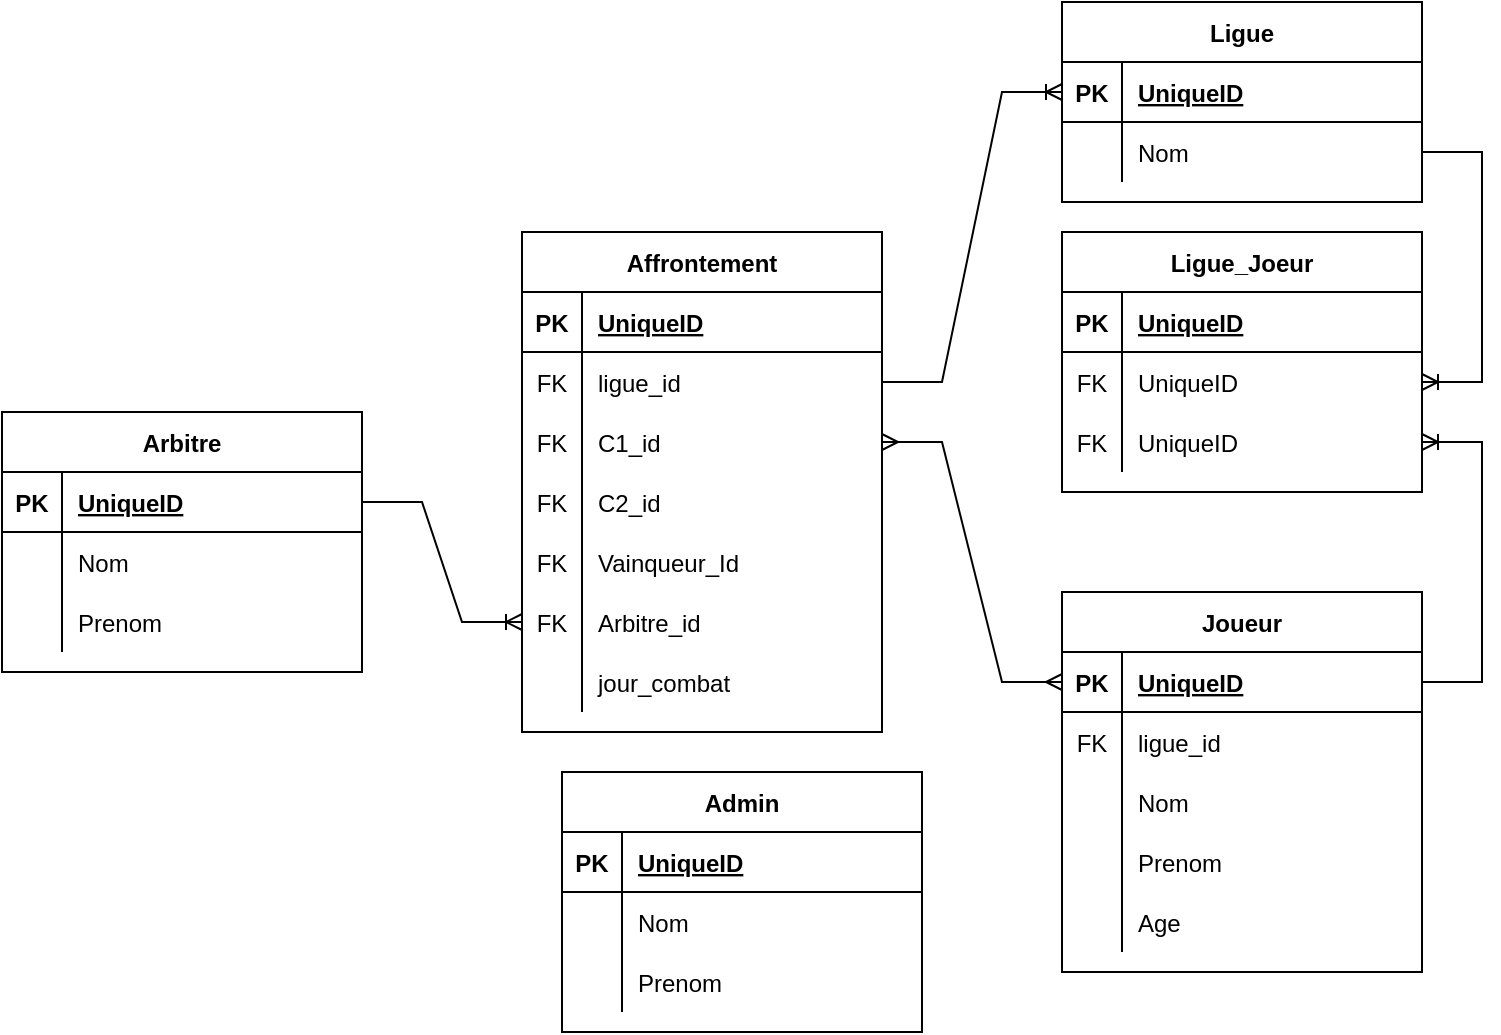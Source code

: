 <mxfile version="15.5.5" type="device"><diagram id="R2lEEEUBdFMjLlhIrx00" name="Page-1"><mxGraphModel dx="1483" dy="1814" grid="1" gridSize="10" guides="1" tooltips="1" connect="1" arrows="1" fold="1" page="1" pageScale="1" pageWidth="850" pageHeight="1100" math="0" shadow="0" extFonts="Permanent Marker^https://fonts.googleapis.com/css?family=Permanent+Marker"><root><mxCell id="0"/><mxCell id="1" parent="0"/><mxCell id="4Ku8pDSjTrNUl_6eFyk2-5" value="Affrontement" style="shape=table;startSize=30;container=1;collapsible=1;childLayout=tableLayout;fixedRows=1;rowLines=0;fontStyle=1;align=center;resizeLast=1;" vertex="1" parent="1"><mxGeometry x="260" y="30" width="180" height="250" as="geometry"/></mxCell><mxCell id="4Ku8pDSjTrNUl_6eFyk2-6" value="" style="shape=partialRectangle;collapsible=0;dropTarget=0;pointerEvents=0;fillColor=none;top=0;left=0;bottom=1;right=0;points=[[0,0.5],[1,0.5]];portConstraint=eastwest;" vertex="1" parent="4Ku8pDSjTrNUl_6eFyk2-5"><mxGeometry y="30" width="180" height="30" as="geometry"/></mxCell><mxCell id="4Ku8pDSjTrNUl_6eFyk2-7" value="PK" style="shape=partialRectangle;connectable=0;fillColor=none;top=0;left=0;bottom=0;right=0;fontStyle=1;overflow=hidden;" vertex="1" parent="4Ku8pDSjTrNUl_6eFyk2-6"><mxGeometry width="30" height="30" as="geometry"><mxRectangle width="30" height="30" as="alternateBounds"/></mxGeometry></mxCell><mxCell id="4Ku8pDSjTrNUl_6eFyk2-8" value="UniqueID" style="shape=partialRectangle;connectable=0;fillColor=none;top=0;left=0;bottom=0;right=0;align=left;spacingLeft=6;fontStyle=5;overflow=hidden;" vertex="1" parent="4Ku8pDSjTrNUl_6eFyk2-6"><mxGeometry x="30" width="150" height="30" as="geometry"><mxRectangle width="150" height="30" as="alternateBounds"/></mxGeometry></mxCell><mxCell id="4Ku8pDSjTrNUl_6eFyk2-172" value="" style="shape=partialRectangle;collapsible=0;dropTarget=0;pointerEvents=0;fillColor=none;top=0;left=0;bottom=0;right=0;points=[[0,0.5],[1,0.5]];portConstraint=eastwest;" vertex="1" parent="4Ku8pDSjTrNUl_6eFyk2-5"><mxGeometry y="60" width="180" height="30" as="geometry"/></mxCell><mxCell id="4Ku8pDSjTrNUl_6eFyk2-173" value="FK" style="shape=partialRectangle;connectable=0;fillColor=none;top=0;left=0;bottom=0;right=0;fontStyle=0;overflow=hidden;" vertex="1" parent="4Ku8pDSjTrNUl_6eFyk2-172"><mxGeometry width="30" height="30" as="geometry"><mxRectangle width="30" height="30" as="alternateBounds"/></mxGeometry></mxCell><mxCell id="4Ku8pDSjTrNUl_6eFyk2-174" value="ligue_id" style="shape=partialRectangle;connectable=0;fillColor=none;top=0;left=0;bottom=0;right=0;align=left;spacingLeft=6;fontStyle=0;overflow=hidden;" vertex="1" parent="4Ku8pDSjTrNUl_6eFyk2-172"><mxGeometry x="30" width="150" height="30" as="geometry"><mxRectangle width="150" height="30" as="alternateBounds"/></mxGeometry></mxCell><mxCell id="4Ku8pDSjTrNUl_6eFyk2-98" value="" style="shape=partialRectangle;collapsible=0;dropTarget=0;pointerEvents=0;fillColor=none;top=0;left=0;bottom=0;right=0;points=[[0,0.5],[1,0.5]];portConstraint=eastwest;" vertex="1" parent="4Ku8pDSjTrNUl_6eFyk2-5"><mxGeometry y="90" width="180" height="30" as="geometry"/></mxCell><mxCell id="4Ku8pDSjTrNUl_6eFyk2-99" value="FK" style="shape=partialRectangle;connectable=0;fillColor=none;top=0;left=0;bottom=0;right=0;fontStyle=0;overflow=hidden;" vertex="1" parent="4Ku8pDSjTrNUl_6eFyk2-98"><mxGeometry width="30" height="30" as="geometry"><mxRectangle width="30" height="30" as="alternateBounds"/></mxGeometry></mxCell><mxCell id="4Ku8pDSjTrNUl_6eFyk2-100" value="C1_id" style="shape=partialRectangle;connectable=0;fillColor=none;top=0;left=0;bottom=0;right=0;align=left;spacingLeft=6;fontStyle=0;overflow=hidden;" vertex="1" parent="4Ku8pDSjTrNUl_6eFyk2-98"><mxGeometry x="30" width="150" height="30" as="geometry"><mxRectangle width="150" height="30" as="alternateBounds"/></mxGeometry></mxCell><mxCell id="4Ku8pDSjTrNUl_6eFyk2-138" value="" style="shape=partialRectangle;collapsible=0;dropTarget=0;pointerEvents=0;fillColor=none;top=0;left=0;bottom=0;right=0;points=[[0,0.5],[1,0.5]];portConstraint=eastwest;" vertex="1" parent="4Ku8pDSjTrNUl_6eFyk2-5"><mxGeometry y="120" width="180" height="30" as="geometry"/></mxCell><mxCell id="4Ku8pDSjTrNUl_6eFyk2-139" value="FK" style="shape=partialRectangle;connectable=0;fillColor=none;top=0;left=0;bottom=0;right=0;fontStyle=0;overflow=hidden;" vertex="1" parent="4Ku8pDSjTrNUl_6eFyk2-138"><mxGeometry width="30" height="30" as="geometry"><mxRectangle width="30" height="30" as="alternateBounds"/></mxGeometry></mxCell><mxCell id="4Ku8pDSjTrNUl_6eFyk2-140" value="C2_id" style="shape=partialRectangle;connectable=0;fillColor=none;top=0;left=0;bottom=0;right=0;align=left;spacingLeft=6;fontStyle=0;overflow=hidden;" vertex="1" parent="4Ku8pDSjTrNUl_6eFyk2-138"><mxGeometry x="30" width="150" height="30" as="geometry"><mxRectangle width="150" height="30" as="alternateBounds"/></mxGeometry></mxCell><mxCell id="4Ku8pDSjTrNUl_6eFyk2-169" value="" style="shape=partialRectangle;collapsible=0;dropTarget=0;pointerEvents=0;fillColor=none;top=0;left=0;bottom=0;right=0;points=[[0,0.5],[1,0.5]];portConstraint=eastwest;" vertex="1" parent="4Ku8pDSjTrNUl_6eFyk2-5"><mxGeometry y="150" width="180" height="30" as="geometry"/></mxCell><mxCell id="4Ku8pDSjTrNUl_6eFyk2-170" value="FK" style="shape=partialRectangle;connectable=0;fillColor=none;top=0;left=0;bottom=0;right=0;fontStyle=0;overflow=hidden;" vertex="1" parent="4Ku8pDSjTrNUl_6eFyk2-169"><mxGeometry width="30" height="30" as="geometry"><mxRectangle width="30" height="30" as="alternateBounds"/></mxGeometry></mxCell><mxCell id="4Ku8pDSjTrNUl_6eFyk2-171" value="Vainqueur_Id" style="shape=partialRectangle;connectable=0;fillColor=none;top=0;left=0;bottom=0;right=0;align=left;spacingLeft=6;fontStyle=0;overflow=hidden;" vertex="1" parent="4Ku8pDSjTrNUl_6eFyk2-169"><mxGeometry x="30" width="150" height="30" as="geometry"><mxRectangle width="150" height="30" as="alternateBounds"/></mxGeometry></mxCell><mxCell id="4Ku8pDSjTrNUl_6eFyk2-105" value="" style="shape=partialRectangle;collapsible=0;dropTarget=0;pointerEvents=0;fillColor=none;top=0;left=0;bottom=0;right=0;points=[[0,0.5],[1,0.5]];portConstraint=eastwest;" vertex="1" parent="4Ku8pDSjTrNUl_6eFyk2-5"><mxGeometry y="180" width="180" height="30" as="geometry"/></mxCell><mxCell id="4Ku8pDSjTrNUl_6eFyk2-106" value="FK" style="shape=partialRectangle;connectable=0;fillColor=none;top=0;left=0;bottom=0;right=0;fontStyle=0;overflow=hidden;" vertex="1" parent="4Ku8pDSjTrNUl_6eFyk2-105"><mxGeometry width="30" height="30" as="geometry"><mxRectangle width="30" height="30" as="alternateBounds"/></mxGeometry></mxCell><mxCell id="4Ku8pDSjTrNUl_6eFyk2-107" value="Arbitre_id" style="shape=partialRectangle;connectable=0;fillColor=none;top=0;left=0;bottom=0;right=0;align=left;spacingLeft=6;fontStyle=0;overflow=hidden;" vertex="1" parent="4Ku8pDSjTrNUl_6eFyk2-105"><mxGeometry x="30" width="150" height="30" as="geometry"><mxRectangle width="150" height="30" as="alternateBounds"/></mxGeometry></mxCell><mxCell id="4Ku8pDSjTrNUl_6eFyk2-9" value="" style="shape=partialRectangle;collapsible=0;dropTarget=0;pointerEvents=0;fillColor=none;top=0;left=0;bottom=0;right=0;points=[[0,0.5],[1,0.5]];portConstraint=eastwest;" vertex="1" parent="4Ku8pDSjTrNUl_6eFyk2-5"><mxGeometry y="210" width="180" height="30" as="geometry"/></mxCell><mxCell id="4Ku8pDSjTrNUl_6eFyk2-10" value="" style="shape=partialRectangle;connectable=0;fillColor=none;top=0;left=0;bottom=0;right=0;editable=1;overflow=hidden;" vertex="1" parent="4Ku8pDSjTrNUl_6eFyk2-9"><mxGeometry width="30" height="30" as="geometry"><mxRectangle width="30" height="30" as="alternateBounds"/></mxGeometry></mxCell><mxCell id="4Ku8pDSjTrNUl_6eFyk2-11" value="jour_combat" style="shape=partialRectangle;connectable=0;fillColor=none;top=0;left=0;bottom=0;right=0;align=left;spacingLeft=6;overflow=hidden;" vertex="1" parent="4Ku8pDSjTrNUl_6eFyk2-9"><mxGeometry x="30" width="150" height="30" as="geometry"><mxRectangle width="150" height="30" as="alternateBounds"/></mxGeometry></mxCell><mxCell id="4Ku8pDSjTrNUl_6eFyk2-18" value="Joueur" style="shape=table;startSize=30;container=1;collapsible=1;childLayout=tableLayout;fixedRows=1;rowLines=0;fontStyle=1;align=center;resizeLast=1;" vertex="1" parent="1"><mxGeometry x="530" y="210" width="180" height="190" as="geometry"/></mxCell><mxCell id="4Ku8pDSjTrNUl_6eFyk2-19" value="" style="shape=partialRectangle;collapsible=0;dropTarget=0;pointerEvents=0;fillColor=none;top=0;left=0;bottom=1;right=0;points=[[0,0.5],[1,0.5]];portConstraint=eastwest;" vertex="1" parent="4Ku8pDSjTrNUl_6eFyk2-18"><mxGeometry y="30" width="180" height="30" as="geometry"/></mxCell><mxCell id="4Ku8pDSjTrNUl_6eFyk2-20" value="PK" style="shape=partialRectangle;connectable=0;fillColor=none;top=0;left=0;bottom=0;right=0;fontStyle=1;overflow=hidden;" vertex="1" parent="4Ku8pDSjTrNUl_6eFyk2-19"><mxGeometry width="30" height="30" as="geometry"><mxRectangle width="30" height="30" as="alternateBounds"/></mxGeometry></mxCell><mxCell id="4Ku8pDSjTrNUl_6eFyk2-21" value="UniqueID" style="shape=partialRectangle;connectable=0;fillColor=none;top=0;left=0;bottom=0;right=0;align=left;spacingLeft=6;fontStyle=5;overflow=hidden;" vertex="1" parent="4Ku8pDSjTrNUl_6eFyk2-19"><mxGeometry x="30" width="150" height="30" as="geometry"><mxRectangle width="150" height="30" as="alternateBounds"/></mxGeometry></mxCell><mxCell id="4Ku8pDSjTrNUl_6eFyk2-144" value="" style="shape=partialRectangle;collapsible=0;dropTarget=0;pointerEvents=0;fillColor=none;top=0;left=0;bottom=0;right=0;points=[[0,0.5],[1,0.5]];portConstraint=eastwest;" vertex="1" parent="4Ku8pDSjTrNUl_6eFyk2-18"><mxGeometry y="60" width="180" height="30" as="geometry"/></mxCell><mxCell id="4Ku8pDSjTrNUl_6eFyk2-145" value="FK" style="shape=partialRectangle;connectable=0;fillColor=none;top=0;left=0;bottom=0;right=0;fontStyle=0;overflow=hidden;" vertex="1" parent="4Ku8pDSjTrNUl_6eFyk2-144"><mxGeometry width="30" height="30" as="geometry"><mxRectangle width="30" height="30" as="alternateBounds"/></mxGeometry></mxCell><mxCell id="4Ku8pDSjTrNUl_6eFyk2-146" value="ligue_id" style="shape=partialRectangle;connectable=0;fillColor=none;top=0;left=0;bottom=0;right=0;align=left;spacingLeft=6;fontStyle=0;overflow=hidden;" vertex="1" parent="4Ku8pDSjTrNUl_6eFyk2-144"><mxGeometry x="30" width="150" height="30" as="geometry"><mxRectangle width="150" height="30" as="alternateBounds"/></mxGeometry></mxCell><mxCell id="4Ku8pDSjTrNUl_6eFyk2-22" value="" style="shape=partialRectangle;collapsible=0;dropTarget=0;pointerEvents=0;fillColor=none;top=0;left=0;bottom=0;right=0;points=[[0,0.5],[1,0.5]];portConstraint=eastwest;" vertex="1" parent="4Ku8pDSjTrNUl_6eFyk2-18"><mxGeometry y="90" width="180" height="30" as="geometry"/></mxCell><mxCell id="4Ku8pDSjTrNUl_6eFyk2-23" value="" style="shape=partialRectangle;connectable=0;fillColor=none;top=0;left=0;bottom=0;right=0;editable=1;overflow=hidden;" vertex="1" parent="4Ku8pDSjTrNUl_6eFyk2-22"><mxGeometry width="30" height="30" as="geometry"><mxRectangle width="30" height="30" as="alternateBounds"/></mxGeometry></mxCell><mxCell id="4Ku8pDSjTrNUl_6eFyk2-24" value="Nom" style="shape=partialRectangle;connectable=0;fillColor=none;top=0;left=0;bottom=0;right=0;align=left;spacingLeft=6;overflow=hidden;" vertex="1" parent="4Ku8pDSjTrNUl_6eFyk2-22"><mxGeometry x="30" width="150" height="30" as="geometry"><mxRectangle width="150" height="30" as="alternateBounds"/></mxGeometry></mxCell><mxCell id="4Ku8pDSjTrNUl_6eFyk2-25" value="" style="shape=partialRectangle;collapsible=0;dropTarget=0;pointerEvents=0;fillColor=none;top=0;left=0;bottom=0;right=0;points=[[0,0.5],[1,0.5]];portConstraint=eastwest;" vertex="1" parent="4Ku8pDSjTrNUl_6eFyk2-18"><mxGeometry y="120" width="180" height="30" as="geometry"/></mxCell><mxCell id="4Ku8pDSjTrNUl_6eFyk2-26" value="" style="shape=partialRectangle;connectable=0;fillColor=none;top=0;left=0;bottom=0;right=0;editable=1;overflow=hidden;" vertex="1" parent="4Ku8pDSjTrNUl_6eFyk2-25"><mxGeometry width="30" height="30" as="geometry"><mxRectangle width="30" height="30" as="alternateBounds"/></mxGeometry></mxCell><mxCell id="4Ku8pDSjTrNUl_6eFyk2-27" value="Prenom" style="shape=partialRectangle;connectable=0;fillColor=none;top=0;left=0;bottom=0;right=0;align=left;spacingLeft=6;overflow=hidden;" vertex="1" parent="4Ku8pDSjTrNUl_6eFyk2-25"><mxGeometry x="30" width="150" height="30" as="geometry"><mxRectangle width="150" height="30" as="alternateBounds"/></mxGeometry></mxCell><mxCell id="4Ku8pDSjTrNUl_6eFyk2-28" value="" style="shape=partialRectangle;collapsible=0;dropTarget=0;pointerEvents=0;fillColor=none;top=0;left=0;bottom=0;right=0;points=[[0,0.5],[1,0.5]];portConstraint=eastwest;" vertex="1" parent="4Ku8pDSjTrNUl_6eFyk2-18"><mxGeometry y="150" width="180" height="30" as="geometry"/></mxCell><mxCell id="4Ku8pDSjTrNUl_6eFyk2-29" value="" style="shape=partialRectangle;connectable=0;fillColor=none;top=0;left=0;bottom=0;right=0;editable=1;overflow=hidden;" vertex="1" parent="4Ku8pDSjTrNUl_6eFyk2-28"><mxGeometry width="30" height="30" as="geometry"><mxRectangle width="30" height="30" as="alternateBounds"/></mxGeometry></mxCell><mxCell id="4Ku8pDSjTrNUl_6eFyk2-30" value="Age" style="shape=partialRectangle;connectable=0;fillColor=none;top=0;left=0;bottom=0;right=0;align=left;spacingLeft=6;overflow=hidden;" vertex="1" parent="4Ku8pDSjTrNUl_6eFyk2-28"><mxGeometry x="30" width="150" height="30" as="geometry"><mxRectangle width="150" height="30" as="alternateBounds"/></mxGeometry></mxCell><mxCell id="4Ku8pDSjTrNUl_6eFyk2-44" value="Admin" style="shape=table;startSize=30;container=1;collapsible=1;childLayout=tableLayout;fixedRows=1;rowLines=0;fontStyle=1;align=center;resizeLast=1;" vertex="1" parent="1"><mxGeometry x="280" y="300" width="180" height="130" as="geometry"/></mxCell><mxCell id="4Ku8pDSjTrNUl_6eFyk2-45" value="" style="shape=partialRectangle;collapsible=0;dropTarget=0;pointerEvents=0;fillColor=none;top=0;left=0;bottom=1;right=0;points=[[0,0.5],[1,0.5]];portConstraint=eastwest;" vertex="1" parent="4Ku8pDSjTrNUl_6eFyk2-44"><mxGeometry y="30" width="180" height="30" as="geometry"/></mxCell><mxCell id="4Ku8pDSjTrNUl_6eFyk2-46" value="PK" style="shape=partialRectangle;connectable=0;fillColor=none;top=0;left=0;bottom=0;right=0;fontStyle=1;overflow=hidden;" vertex="1" parent="4Ku8pDSjTrNUl_6eFyk2-45"><mxGeometry width="30" height="30" as="geometry"><mxRectangle width="30" height="30" as="alternateBounds"/></mxGeometry></mxCell><mxCell id="4Ku8pDSjTrNUl_6eFyk2-47" value="UniqueID" style="shape=partialRectangle;connectable=0;fillColor=none;top=0;left=0;bottom=0;right=0;align=left;spacingLeft=6;fontStyle=5;overflow=hidden;" vertex="1" parent="4Ku8pDSjTrNUl_6eFyk2-45"><mxGeometry x="30" width="150" height="30" as="geometry"><mxRectangle width="150" height="30" as="alternateBounds"/></mxGeometry></mxCell><mxCell id="4Ku8pDSjTrNUl_6eFyk2-48" value="" style="shape=partialRectangle;collapsible=0;dropTarget=0;pointerEvents=0;fillColor=none;top=0;left=0;bottom=0;right=0;points=[[0,0.5],[1,0.5]];portConstraint=eastwest;" vertex="1" parent="4Ku8pDSjTrNUl_6eFyk2-44"><mxGeometry y="60" width="180" height="30" as="geometry"/></mxCell><mxCell id="4Ku8pDSjTrNUl_6eFyk2-49" value="" style="shape=partialRectangle;connectable=0;fillColor=none;top=0;left=0;bottom=0;right=0;editable=1;overflow=hidden;" vertex="1" parent="4Ku8pDSjTrNUl_6eFyk2-48"><mxGeometry width="30" height="30" as="geometry"><mxRectangle width="30" height="30" as="alternateBounds"/></mxGeometry></mxCell><mxCell id="4Ku8pDSjTrNUl_6eFyk2-50" value="Nom" style="shape=partialRectangle;connectable=0;fillColor=none;top=0;left=0;bottom=0;right=0;align=left;spacingLeft=6;overflow=hidden;" vertex="1" parent="4Ku8pDSjTrNUl_6eFyk2-48"><mxGeometry x="30" width="150" height="30" as="geometry"><mxRectangle width="150" height="30" as="alternateBounds"/></mxGeometry></mxCell><mxCell id="4Ku8pDSjTrNUl_6eFyk2-51" value="" style="shape=partialRectangle;collapsible=0;dropTarget=0;pointerEvents=0;fillColor=none;top=0;left=0;bottom=0;right=0;points=[[0,0.5],[1,0.5]];portConstraint=eastwest;" vertex="1" parent="4Ku8pDSjTrNUl_6eFyk2-44"><mxGeometry y="90" width="180" height="30" as="geometry"/></mxCell><mxCell id="4Ku8pDSjTrNUl_6eFyk2-52" value="" style="shape=partialRectangle;connectable=0;fillColor=none;top=0;left=0;bottom=0;right=0;editable=1;overflow=hidden;" vertex="1" parent="4Ku8pDSjTrNUl_6eFyk2-51"><mxGeometry width="30" height="30" as="geometry"><mxRectangle width="30" height="30" as="alternateBounds"/></mxGeometry></mxCell><mxCell id="4Ku8pDSjTrNUl_6eFyk2-53" value="Prenom" style="shape=partialRectangle;connectable=0;fillColor=none;top=0;left=0;bottom=0;right=0;align=left;spacingLeft=6;overflow=hidden;" vertex="1" parent="4Ku8pDSjTrNUl_6eFyk2-51"><mxGeometry x="30" width="150" height="30" as="geometry"><mxRectangle width="150" height="30" as="alternateBounds"/></mxGeometry></mxCell><mxCell id="4Ku8pDSjTrNUl_6eFyk2-70" value="Ligue" style="shape=table;startSize=30;container=1;collapsible=1;childLayout=tableLayout;fixedRows=1;rowLines=0;fontStyle=1;align=center;resizeLast=1;" vertex="1" parent="1"><mxGeometry x="530" y="-85" width="180" height="100" as="geometry"/></mxCell><mxCell id="4Ku8pDSjTrNUl_6eFyk2-71" value="" style="shape=partialRectangle;collapsible=0;dropTarget=0;pointerEvents=0;fillColor=none;top=0;left=0;bottom=1;right=0;points=[[0,0.5],[1,0.5]];portConstraint=eastwest;" vertex="1" parent="4Ku8pDSjTrNUl_6eFyk2-70"><mxGeometry y="30" width="180" height="30" as="geometry"/></mxCell><mxCell id="4Ku8pDSjTrNUl_6eFyk2-72" value="PK" style="shape=partialRectangle;connectable=0;fillColor=none;top=0;left=0;bottom=0;right=0;fontStyle=1;overflow=hidden;" vertex="1" parent="4Ku8pDSjTrNUl_6eFyk2-71"><mxGeometry width="30" height="30" as="geometry"><mxRectangle width="30" height="30" as="alternateBounds"/></mxGeometry></mxCell><mxCell id="4Ku8pDSjTrNUl_6eFyk2-73" value="UniqueID" style="shape=partialRectangle;connectable=0;fillColor=none;top=0;left=0;bottom=0;right=0;align=left;spacingLeft=6;fontStyle=5;overflow=hidden;" vertex="1" parent="4Ku8pDSjTrNUl_6eFyk2-71"><mxGeometry x="30" width="150" height="30" as="geometry"><mxRectangle width="150" height="30" as="alternateBounds"/></mxGeometry></mxCell><mxCell id="4Ku8pDSjTrNUl_6eFyk2-74" value="" style="shape=partialRectangle;collapsible=0;dropTarget=0;pointerEvents=0;fillColor=none;top=0;left=0;bottom=0;right=0;points=[[0,0.5],[1,0.5]];portConstraint=eastwest;" vertex="1" parent="4Ku8pDSjTrNUl_6eFyk2-70"><mxGeometry y="60" width="180" height="30" as="geometry"/></mxCell><mxCell id="4Ku8pDSjTrNUl_6eFyk2-75" value="" style="shape=partialRectangle;connectable=0;fillColor=none;top=0;left=0;bottom=0;right=0;editable=1;overflow=hidden;" vertex="1" parent="4Ku8pDSjTrNUl_6eFyk2-74"><mxGeometry width="30" height="30" as="geometry"><mxRectangle width="30" height="30" as="alternateBounds"/></mxGeometry></mxCell><mxCell id="4Ku8pDSjTrNUl_6eFyk2-76" value="Nom" style="shape=partialRectangle;connectable=0;fillColor=none;top=0;left=0;bottom=0;right=0;align=left;spacingLeft=6;overflow=hidden;" vertex="1" parent="4Ku8pDSjTrNUl_6eFyk2-74"><mxGeometry x="30" width="150" height="30" as="geometry"><mxRectangle width="150" height="30" as="alternateBounds"/></mxGeometry></mxCell><mxCell id="4Ku8pDSjTrNUl_6eFyk2-121" value="Arbitre" style="shape=table;startSize=30;container=1;collapsible=1;childLayout=tableLayout;fixedRows=1;rowLines=0;fontStyle=1;align=center;resizeLast=1;" vertex="1" parent="1"><mxGeometry y="120" width="180" height="130" as="geometry"/></mxCell><mxCell id="4Ku8pDSjTrNUl_6eFyk2-122" value="" style="shape=partialRectangle;collapsible=0;dropTarget=0;pointerEvents=0;fillColor=none;top=0;left=0;bottom=1;right=0;points=[[0,0.5],[1,0.5]];portConstraint=eastwest;" vertex="1" parent="4Ku8pDSjTrNUl_6eFyk2-121"><mxGeometry y="30" width="180" height="30" as="geometry"/></mxCell><mxCell id="4Ku8pDSjTrNUl_6eFyk2-123" value="PK" style="shape=partialRectangle;connectable=0;fillColor=none;top=0;left=0;bottom=0;right=0;fontStyle=1;overflow=hidden;" vertex="1" parent="4Ku8pDSjTrNUl_6eFyk2-122"><mxGeometry width="30" height="30" as="geometry"><mxRectangle width="30" height="30" as="alternateBounds"/></mxGeometry></mxCell><mxCell id="4Ku8pDSjTrNUl_6eFyk2-124" value="UniqueID" style="shape=partialRectangle;connectable=0;fillColor=none;top=0;left=0;bottom=0;right=0;align=left;spacingLeft=6;fontStyle=5;overflow=hidden;" vertex="1" parent="4Ku8pDSjTrNUl_6eFyk2-122"><mxGeometry x="30" width="150" height="30" as="geometry"><mxRectangle width="150" height="30" as="alternateBounds"/></mxGeometry></mxCell><mxCell id="4Ku8pDSjTrNUl_6eFyk2-125" value="" style="shape=partialRectangle;collapsible=0;dropTarget=0;pointerEvents=0;fillColor=none;top=0;left=0;bottom=0;right=0;points=[[0,0.5],[1,0.5]];portConstraint=eastwest;" vertex="1" parent="4Ku8pDSjTrNUl_6eFyk2-121"><mxGeometry y="60" width="180" height="30" as="geometry"/></mxCell><mxCell id="4Ku8pDSjTrNUl_6eFyk2-126" value="" style="shape=partialRectangle;connectable=0;fillColor=none;top=0;left=0;bottom=0;right=0;editable=1;overflow=hidden;" vertex="1" parent="4Ku8pDSjTrNUl_6eFyk2-125"><mxGeometry width="30" height="30" as="geometry"><mxRectangle width="30" height="30" as="alternateBounds"/></mxGeometry></mxCell><mxCell id="4Ku8pDSjTrNUl_6eFyk2-127" value="Nom" style="shape=partialRectangle;connectable=0;fillColor=none;top=0;left=0;bottom=0;right=0;align=left;spacingLeft=6;overflow=hidden;" vertex="1" parent="4Ku8pDSjTrNUl_6eFyk2-125"><mxGeometry x="30" width="150" height="30" as="geometry"><mxRectangle width="150" height="30" as="alternateBounds"/></mxGeometry></mxCell><mxCell id="4Ku8pDSjTrNUl_6eFyk2-128" value="" style="shape=partialRectangle;collapsible=0;dropTarget=0;pointerEvents=0;fillColor=none;top=0;left=0;bottom=0;right=0;points=[[0,0.5],[1,0.5]];portConstraint=eastwest;" vertex="1" parent="4Ku8pDSjTrNUl_6eFyk2-121"><mxGeometry y="90" width="180" height="30" as="geometry"/></mxCell><mxCell id="4Ku8pDSjTrNUl_6eFyk2-129" value="" style="shape=partialRectangle;connectable=0;fillColor=none;top=0;left=0;bottom=0;right=0;editable=1;overflow=hidden;" vertex="1" parent="4Ku8pDSjTrNUl_6eFyk2-128"><mxGeometry width="30" height="30" as="geometry"><mxRectangle width="30" height="30" as="alternateBounds"/></mxGeometry></mxCell><mxCell id="4Ku8pDSjTrNUl_6eFyk2-130" value="Prenom" style="shape=partialRectangle;connectable=0;fillColor=none;top=0;left=0;bottom=0;right=0;align=left;spacingLeft=6;overflow=hidden;" vertex="1" parent="4Ku8pDSjTrNUl_6eFyk2-128"><mxGeometry x="30" width="150" height="30" as="geometry"><mxRectangle width="150" height="30" as="alternateBounds"/></mxGeometry></mxCell><mxCell id="4Ku8pDSjTrNUl_6eFyk2-143" value="" style="edgeStyle=entityRelationEdgeStyle;fontSize=12;html=1;endArrow=ERmany;startArrow=ERmany;rounded=0;entryX=1;entryY=0.5;entryDx=0;entryDy=0;exitX=0;exitY=0.5;exitDx=0;exitDy=0;" edge="1" parent="1" source="4Ku8pDSjTrNUl_6eFyk2-19" target="4Ku8pDSjTrNUl_6eFyk2-98"><mxGeometry width="100" height="100" relative="1" as="geometry"><mxPoint x="430" y="140" as="sourcePoint"/><mxPoint x="530" y="40" as="targetPoint"/></mxGeometry></mxCell><mxCell id="4Ku8pDSjTrNUl_6eFyk2-148" value="" style="edgeStyle=entityRelationEdgeStyle;fontSize=12;html=1;endArrow=ERoneToMany;exitX=1;exitY=0.5;exitDx=0;exitDy=0;entryX=0;entryY=0.5;entryDx=0;entryDy=0;rounded=0;jumpStyle=gap;" edge="1" parent="1" source="4Ku8pDSjTrNUl_6eFyk2-122" target="4Ku8pDSjTrNUl_6eFyk2-105"><mxGeometry width="100" height="100" relative="1" as="geometry"><mxPoint x="430" y="140" as="sourcePoint"/><mxPoint x="530" y="40" as="targetPoint"/></mxGeometry></mxCell><mxCell id="4Ku8pDSjTrNUl_6eFyk2-151" value="Ligue_Joeur" style="shape=table;startSize=30;container=1;collapsible=1;childLayout=tableLayout;fixedRows=1;rowLines=0;fontStyle=1;align=center;resizeLast=1;" vertex="1" parent="1"><mxGeometry x="530" y="30" width="180" height="130" as="geometry"/></mxCell><mxCell id="4Ku8pDSjTrNUl_6eFyk2-152" value="" style="shape=partialRectangle;collapsible=0;dropTarget=0;pointerEvents=0;fillColor=none;top=0;left=0;bottom=1;right=0;points=[[0,0.5],[1,0.5]];portConstraint=eastwest;" vertex="1" parent="4Ku8pDSjTrNUl_6eFyk2-151"><mxGeometry y="30" width="180" height="30" as="geometry"/></mxCell><mxCell id="4Ku8pDSjTrNUl_6eFyk2-153" value="PK" style="shape=partialRectangle;connectable=0;fillColor=none;top=0;left=0;bottom=0;right=0;fontStyle=1;overflow=hidden;" vertex="1" parent="4Ku8pDSjTrNUl_6eFyk2-152"><mxGeometry width="30" height="30" as="geometry"><mxRectangle width="30" height="30" as="alternateBounds"/></mxGeometry></mxCell><mxCell id="4Ku8pDSjTrNUl_6eFyk2-154" value="UniqueID" style="shape=partialRectangle;connectable=0;fillColor=none;top=0;left=0;bottom=0;right=0;align=left;spacingLeft=6;fontStyle=5;overflow=hidden;" vertex="1" parent="4Ku8pDSjTrNUl_6eFyk2-152"><mxGeometry x="30" width="150" height="30" as="geometry"><mxRectangle width="150" height="30" as="alternateBounds"/></mxGeometry></mxCell><mxCell id="4Ku8pDSjTrNUl_6eFyk2-158" value="" style="shape=partialRectangle;collapsible=0;dropTarget=0;pointerEvents=0;fillColor=none;top=0;left=0;bottom=0;right=0;points=[[0,0.5],[1,0.5]];portConstraint=eastwest;" vertex="1" parent="4Ku8pDSjTrNUl_6eFyk2-151"><mxGeometry y="60" width="180" height="30" as="geometry"/></mxCell><mxCell id="4Ku8pDSjTrNUl_6eFyk2-159" value="FK" style="shape=partialRectangle;connectable=0;fillColor=none;top=0;left=0;bottom=0;right=0;fontStyle=0;overflow=hidden;" vertex="1" parent="4Ku8pDSjTrNUl_6eFyk2-158"><mxGeometry width="30" height="30" as="geometry"><mxRectangle width="30" height="30" as="alternateBounds"/></mxGeometry></mxCell><mxCell id="4Ku8pDSjTrNUl_6eFyk2-160" value="UniqueID" style="shape=partialRectangle;connectable=0;fillColor=none;top=0;left=0;bottom=0;right=0;align=left;spacingLeft=6;fontStyle=0;overflow=hidden;" vertex="1" parent="4Ku8pDSjTrNUl_6eFyk2-158"><mxGeometry x="30" width="150" height="30" as="geometry"><mxRectangle width="150" height="30" as="alternateBounds"/></mxGeometry></mxCell><mxCell id="4Ku8pDSjTrNUl_6eFyk2-161" value="" style="shape=partialRectangle;collapsible=0;dropTarget=0;pointerEvents=0;fillColor=none;top=0;left=0;bottom=0;right=0;points=[[0,0.5],[1,0.5]];portConstraint=eastwest;" vertex="1" parent="4Ku8pDSjTrNUl_6eFyk2-151"><mxGeometry y="90" width="180" height="30" as="geometry"/></mxCell><mxCell id="4Ku8pDSjTrNUl_6eFyk2-162" value="FK" style="shape=partialRectangle;connectable=0;fillColor=none;top=0;left=0;bottom=0;right=0;fontStyle=0;overflow=hidden;" vertex="1" parent="4Ku8pDSjTrNUl_6eFyk2-161"><mxGeometry width="30" height="30" as="geometry"><mxRectangle width="30" height="30" as="alternateBounds"/></mxGeometry></mxCell><mxCell id="4Ku8pDSjTrNUl_6eFyk2-163" value="UniqueID" style="shape=partialRectangle;connectable=0;fillColor=none;top=0;left=0;bottom=0;right=0;align=left;spacingLeft=6;fontStyle=0;overflow=hidden;" vertex="1" parent="4Ku8pDSjTrNUl_6eFyk2-161"><mxGeometry x="30" width="150" height="30" as="geometry"><mxRectangle width="150" height="30" as="alternateBounds"/></mxGeometry></mxCell><mxCell id="4Ku8pDSjTrNUl_6eFyk2-164" value="" style="edgeStyle=entityRelationEdgeStyle;fontSize=12;html=1;endArrow=ERoneToMany;rounded=0;jumpStyle=none;entryX=1;entryY=0.5;entryDx=0;entryDy=0;exitX=1;exitY=0.5;exitDx=0;exitDy=0;" edge="1" parent="1" source="4Ku8pDSjTrNUl_6eFyk2-74" target="4Ku8pDSjTrNUl_6eFyk2-158"><mxGeometry width="100" height="100" relative="1" as="geometry"><mxPoint x="490" y="10" as="sourcePoint"/><mxPoint x="530" y="110" as="targetPoint"/></mxGeometry></mxCell><mxCell id="4Ku8pDSjTrNUl_6eFyk2-165" value="" style="edgeStyle=entityRelationEdgeStyle;fontSize=12;html=1;endArrow=ERoneToMany;rounded=0;jumpStyle=none;entryX=1;entryY=0.5;entryDx=0;entryDy=0;exitX=1;exitY=0.5;exitDx=0;exitDy=0;" edge="1" parent="1" source="4Ku8pDSjTrNUl_6eFyk2-19" target="4Ku8pDSjTrNUl_6eFyk2-161"><mxGeometry width="100" height="100" relative="1" as="geometry"><mxPoint x="720" as="sourcePoint"/><mxPoint x="720" y="115" as="targetPoint"/></mxGeometry></mxCell><mxCell id="4Ku8pDSjTrNUl_6eFyk2-175" value="" style="edgeStyle=entityRelationEdgeStyle;fontSize=12;html=1;endArrow=ERoneToMany;rounded=0;jumpStyle=none;exitX=1;exitY=0.5;exitDx=0;exitDy=0;entryX=0;entryY=0.5;entryDx=0;entryDy=0;" edge="1" parent="1" source="4Ku8pDSjTrNUl_6eFyk2-172" target="4Ku8pDSjTrNUl_6eFyk2-71"><mxGeometry width="100" height="100" relative="1" as="geometry"><mxPoint x="430" y="200" as="sourcePoint"/><mxPoint x="530" y="100" as="targetPoint"/></mxGeometry></mxCell></root></mxGraphModel></diagram></mxfile>